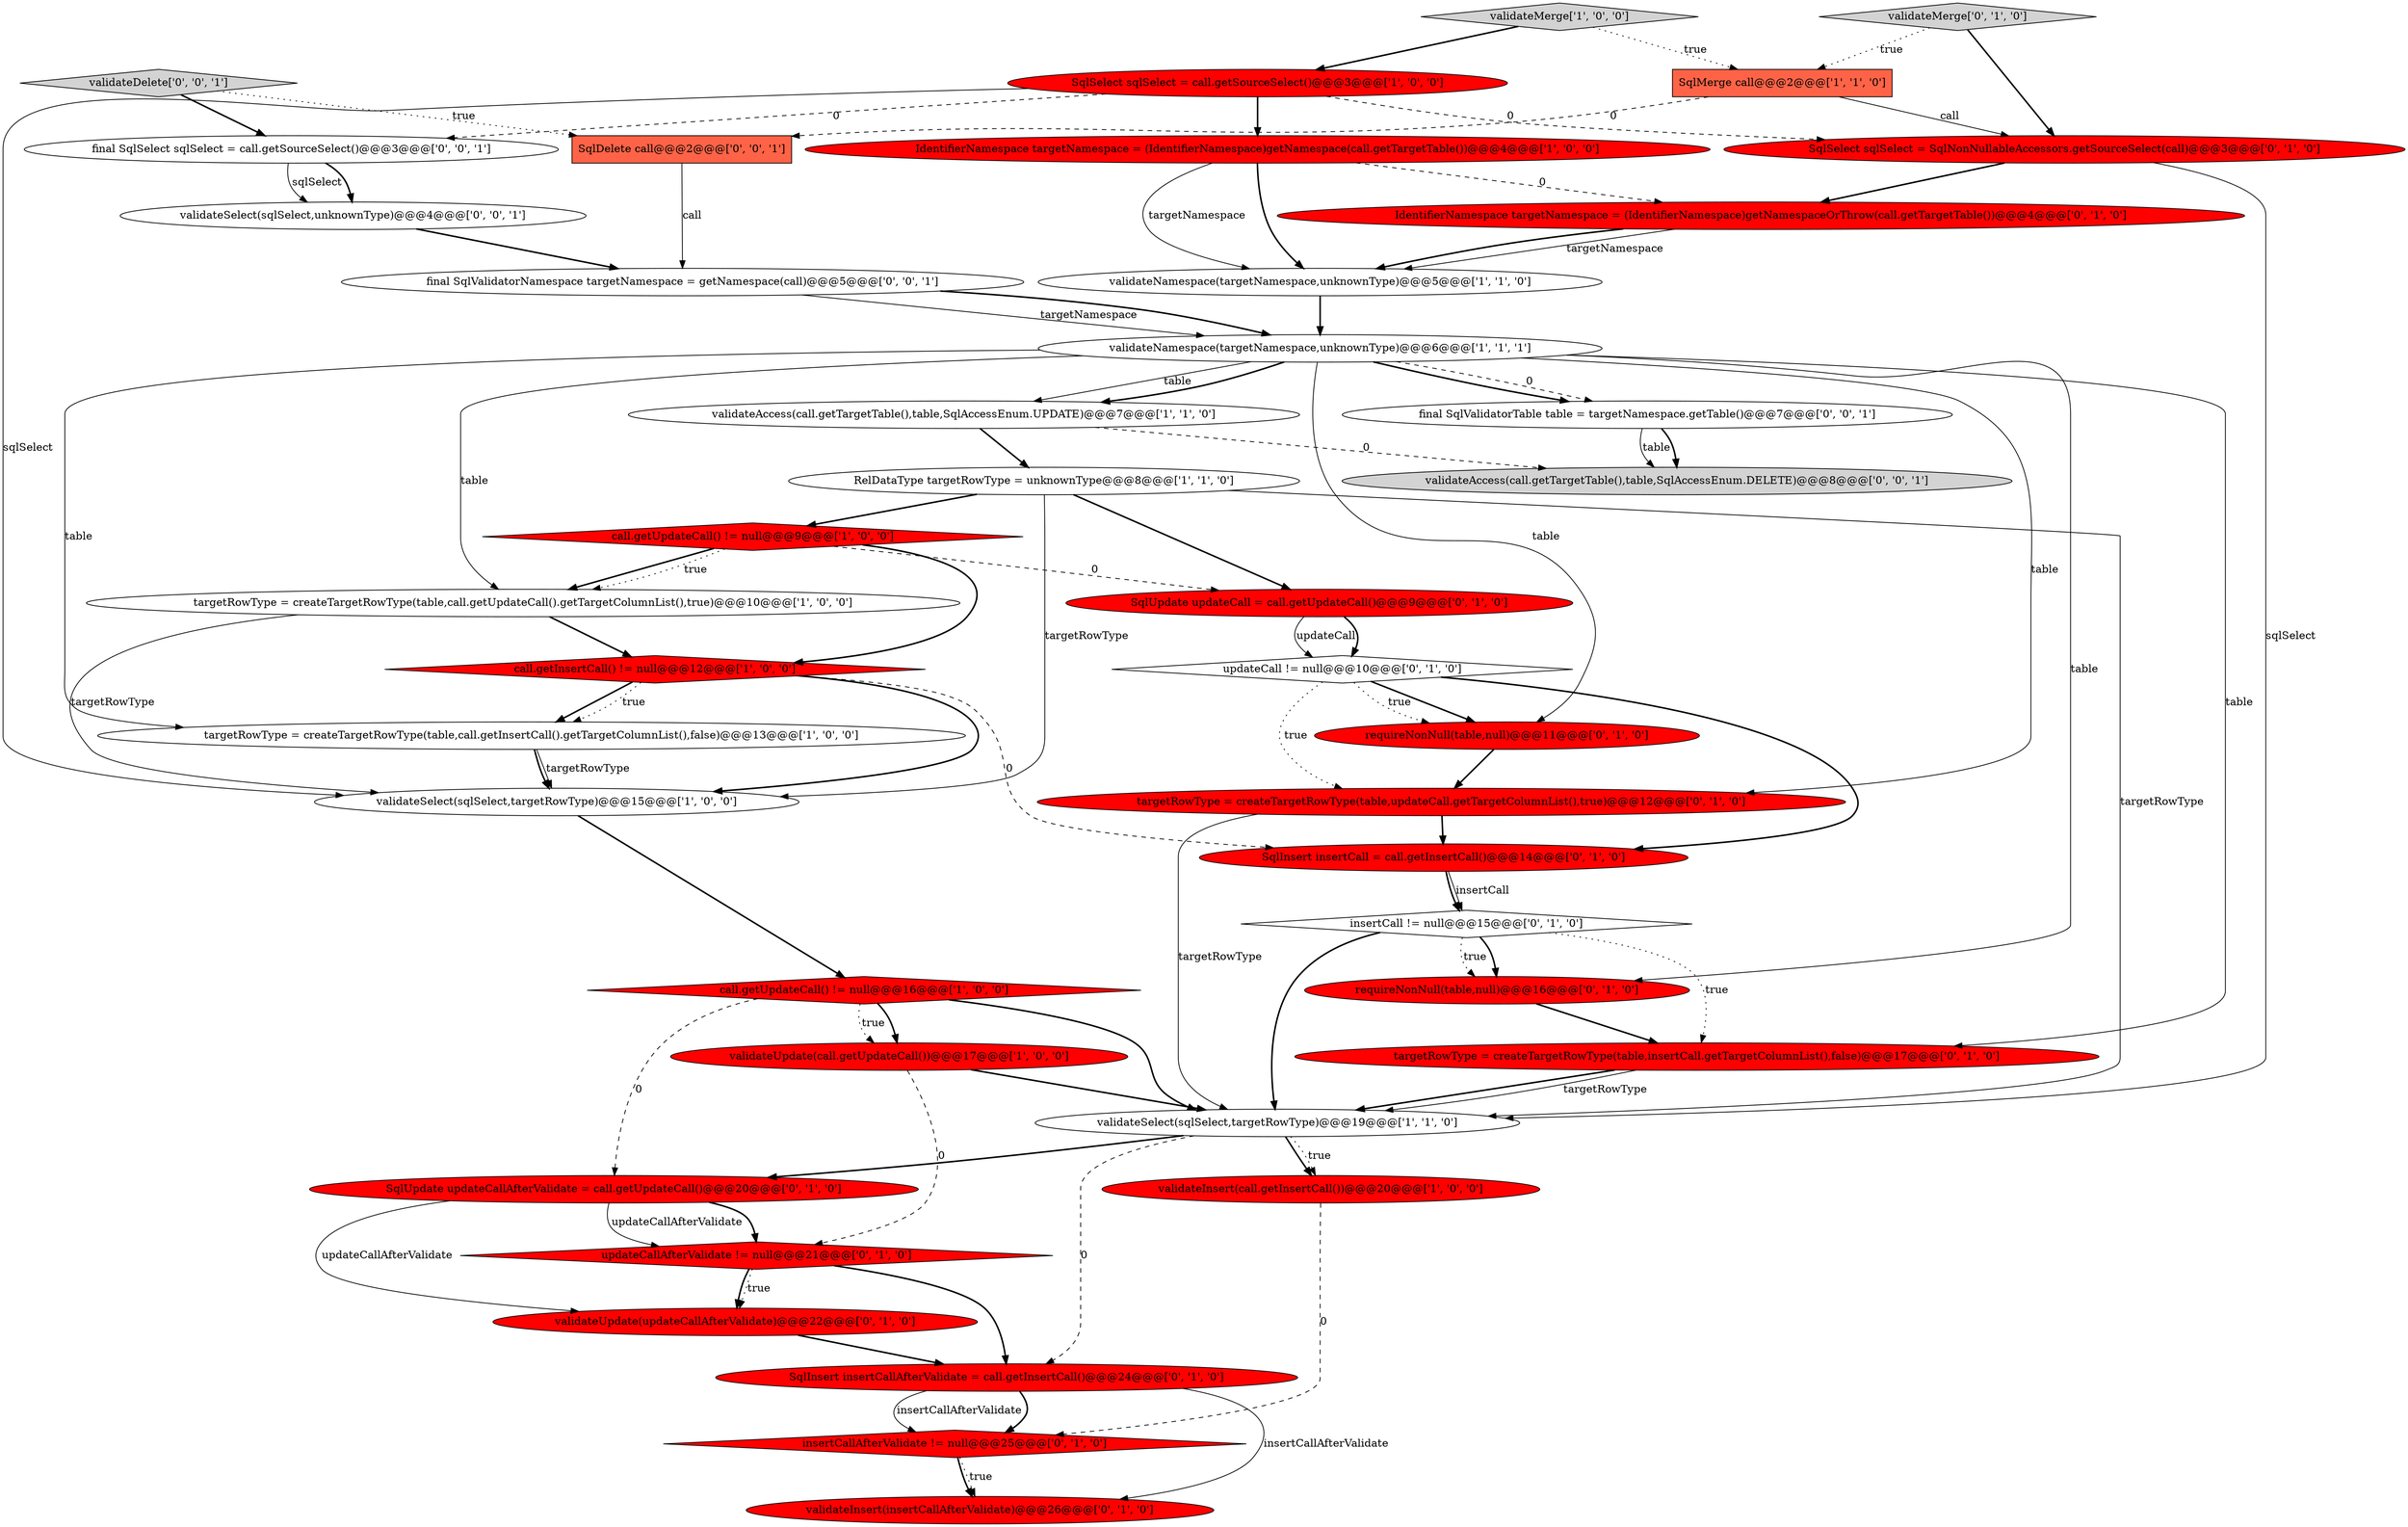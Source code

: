 digraph {
26 [style = filled, label = "validateUpdate(updateCallAfterValidate)@@@22@@@['0', '1', '0']", fillcolor = red, shape = ellipse image = "AAA1AAABBB2BBB"];
13 [style = filled, label = "validateAccess(call.getTargetTable(),table,SqlAccessEnum.UPDATE)@@@7@@@['1', '1', '0']", fillcolor = white, shape = ellipse image = "AAA0AAABBB1BBB"];
28 [style = filled, label = "requireNonNull(table,null)@@@11@@@['0', '1', '0']", fillcolor = red, shape = ellipse image = "AAA1AAABBB2BBB"];
33 [style = filled, label = "SqlSelect sqlSelect = SqlNonNullableAccessors.getSourceSelect(call)@@@3@@@['0', '1', '0']", fillcolor = red, shape = ellipse image = "AAA1AAABBB2BBB"];
3 [style = filled, label = "call.getUpdateCall() != null@@@16@@@['1', '0', '0']", fillcolor = red, shape = diamond image = "AAA1AAABBB1BBB"];
40 [style = filled, label = "final SqlValidatorTable table = targetNamespace.getTable()@@@7@@@['0', '0', '1']", fillcolor = white, shape = ellipse image = "AAA0AAABBB3BBB"];
10 [style = filled, label = "validateMerge['1', '0', '0']", fillcolor = lightgray, shape = diamond image = "AAA0AAABBB1BBB"];
8 [style = filled, label = "validateUpdate(call.getUpdateCall())@@@17@@@['1', '0', '0']", fillcolor = red, shape = ellipse image = "AAA1AAABBB1BBB"];
21 [style = filled, label = "validateMerge['0', '1', '0']", fillcolor = lightgray, shape = diamond image = "AAA0AAABBB2BBB"];
31 [style = filled, label = "SqlUpdate updateCall = call.getUpdateCall()@@@9@@@['0', '1', '0']", fillcolor = red, shape = ellipse image = "AAA1AAABBB2BBB"];
22 [style = filled, label = "updateCall != null@@@10@@@['0', '1', '0']", fillcolor = white, shape = diamond image = "AAA0AAABBB2BBB"];
15 [style = filled, label = "validateSelect(sqlSelect,targetRowType)@@@19@@@['1', '1', '0']", fillcolor = white, shape = ellipse image = "AAA0AAABBB1BBB"];
30 [style = filled, label = "validateInsert(insertCallAfterValidate)@@@26@@@['0', '1', '0']", fillcolor = red, shape = ellipse image = "AAA1AAABBB2BBB"];
14 [style = filled, label = "targetRowType = createTargetRowType(table,call.getInsertCall().getTargetColumnList(),false)@@@13@@@['1', '0', '0']", fillcolor = white, shape = ellipse image = "AAA0AAABBB1BBB"];
20 [style = filled, label = "SqlInsert insertCallAfterValidate = call.getInsertCall()@@@24@@@['0', '1', '0']", fillcolor = red, shape = ellipse image = "AAA1AAABBB2BBB"];
16 [style = filled, label = "call.getInsertCall() != null@@@12@@@['1', '0', '0']", fillcolor = red, shape = diamond image = "AAA1AAABBB1BBB"];
2 [style = filled, label = "validateNamespace(targetNamespace,unknownType)@@@6@@@['1', '1', '1']", fillcolor = white, shape = ellipse image = "AAA0AAABBB1BBB"];
24 [style = filled, label = "IdentifierNamespace targetNamespace = (IdentifierNamespace)getNamespaceOrThrow(call.getTargetTable())@@@4@@@['0', '1', '0']", fillcolor = red, shape = ellipse image = "AAA1AAABBB2BBB"];
34 [style = filled, label = "validateSelect(sqlSelect,unknownType)@@@4@@@['0', '0', '1']", fillcolor = white, shape = ellipse image = "AAA0AAABBB3BBB"];
5 [style = filled, label = "SqlMerge call@@@2@@@['1', '1', '0']", fillcolor = tomato, shape = box image = "AAA0AAABBB1BBB"];
6 [style = filled, label = "validateNamespace(targetNamespace,unknownType)@@@5@@@['1', '1', '0']", fillcolor = white, shape = ellipse image = "AAA0AAABBB1BBB"];
32 [style = filled, label = "SqlUpdate updateCallAfterValidate = call.getUpdateCall()@@@20@@@['0', '1', '0']", fillcolor = red, shape = ellipse image = "AAA1AAABBB2BBB"];
38 [style = filled, label = "final SqlSelect sqlSelect = call.getSourceSelect()@@@3@@@['0', '0', '1']", fillcolor = white, shape = ellipse image = "AAA0AAABBB3BBB"];
4 [style = filled, label = "RelDataType targetRowType = unknownType@@@8@@@['1', '1', '0']", fillcolor = white, shape = ellipse image = "AAA0AAABBB1BBB"];
9 [style = filled, label = "call.getUpdateCall() != null@@@9@@@['1', '0', '0']", fillcolor = red, shape = diamond image = "AAA1AAABBB1BBB"];
36 [style = filled, label = "validateDelete['0', '0', '1']", fillcolor = lightgray, shape = diamond image = "AAA0AAABBB3BBB"];
29 [style = filled, label = "insertCall != null@@@15@@@['0', '1', '0']", fillcolor = white, shape = diamond image = "AAA0AAABBB2BBB"];
18 [style = filled, label = "SqlInsert insertCall = call.getInsertCall()@@@14@@@['0', '1', '0']", fillcolor = red, shape = ellipse image = "AAA1AAABBB2BBB"];
11 [style = filled, label = "validateSelect(sqlSelect,targetRowType)@@@15@@@['1', '0', '0']", fillcolor = white, shape = ellipse image = "AAA0AAABBB1BBB"];
23 [style = filled, label = "insertCallAfterValidate != null@@@25@@@['0', '1', '0']", fillcolor = red, shape = diamond image = "AAA1AAABBB2BBB"];
19 [style = filled, label = "updateCallAfterValidate != null@@@21@@@['0', '1', '0']", fillcolor = red, shape = diamond image = "AAA1AAABBB2BBB"];
39 [style = filled, label = "validateAccess(call.getTargetTable(),table,SqlAccessEnum.DELETE)@@@8@@@['0', '0', '1']", fillcolor = lightgray, shape = ellipse image = "AAA0AAABBB3BBB"];
1 [style = filled, label = "IdentifierNamespace targetNamespace = (IdentifierNamespace)getNamespace(call.getTargetTable())@@@4@@@['1', '0', '0']", fillcolor = red, shape = ellipse image = "AAA1AAABBB1BBB"];
25 [style = filled, label = "targetRowType = createTargetRowType(table,updateCall.getTargetColumnList(),true)@@@12@@@['0', '1', '0']", fillcolor = red, shape = ellipse image = "AAA1AAABBB2BBB"];
12 [style = filled, label = "SqlSelect sqlSelect = call.getSourceSelect()@@@3@@@['1', '0', '0']", fillcolor = red, shape = ellipse image = "AAA1AAABBB1BBB"];
7 [style = filled, label = "targetRowType = createTargetRowType(table,call.getUpdateCall().getTargetColumnList(),true)@@@10@@@['1', '0', '0']", fillcolor = white, shape = ellipse image = "AAA0AAABBB1BBB"];
35 [style = filled, label = "final SqlValidatorNamespace targetNamespace = getNamespace(call)@@@5@@@['0', '0', '1']", fillcolor = white, shape = ellipse image = "AAA0AAABBB3BBB"];
37 [style = filled, label = "SqlDelete call@@@2@@@['0', '0', '1']", fillcolor = tomato, shape = box image = "AAA0AAABBB3BBB"];
17 [style = filled, label = "targetRowType = createTargetRowType(table,insertCall.getTargetColumnList(),false)@@@17@@@['0', '1', '0']", fillcolor = red, shape = ellipse image = "AAA1AAABBB2BBB"];
27 [style = filled, label = "requireNonNull(table,null)@@@16@@@['0', '1', '0']", fillcolor = red, shape = ellipse image = "AAA1AAABBB2BBB"];
0 [style = filled, label = "validateInsert(call.getInsertCall())@@@20@@@['1', '0', '0']", fillcolor = red, shape = ellipse image = "AAA1AAABBB1BBB"];
12->38 [style = dashed, label="0"];
29->15 [style = bold, label=""];
9->7 [style = bold, label=""];
14->11 [style = solid, label="targetRowType"];
35->2 [style = solid, label="targetNamespace"];
37->35 [style = solid, label="call"];
9->16 [style = bold, label=""];
33->15 [style = solid, label="sqlSelect"];
7->11 [style = solid, label="targetRowType"];
10->12 [style = bold, label=""];
15->0 [style = bold, label=""];
7->16 [style = bold, label=""];
5->33 [style = solid, label="call"];
27->17 [style = bold, label=""];
28->25 [style = bold, label=""];
16->14 [style = bold, label=""];
31->22 [style = solid, label="updateCall"];
2->27 [style = solid, label="table"];
14->11 [style = bold, label=""];
21->5 [style = dotted, label="true"];
32->26 [style = solid, label="updateCallAfterValidate"];
12->11 [style = solid, label="sqlSelect"];
23->30 [style = bold, label=""];
2->7 [style = solid, label="table"];
4->15 [style = solid, label="targetRowType"];
18->29 [style = solid, label="insertCall"];
19->20 [style = bold, label=""];
0->23 [style = dashed, label="0"];
12->1 [style = bold, label=""];
24->6 [style = solid, label="targetNamespace"];
6->2 [style = bold, label=""];
29->27 [style = bold, label=""];
22->18 [style = bold, label=""];
20->30 [style = solid, label="insertCallAfterValidate"];
9->31 [style = dashed, label="0"];
20->23 [style = bold, label=""];
1->24 [style = dashed, label="0"];
19->26 [style = bold, label=""];
16->14 [style = dotted, label="true"];
17->15 [style = bold, label=""];
38->34 [style = solid, label="sqlSelect"];
34->35 [style = bold, label=""];
3->32 [style = dashed, label="0"];
2->13 [style = solid, label="table"];
26->20 [style = bold, label=""];
5->37 [style = dashed, label="0"];
19->26 [style = dotted, label="true"];
4->9 [style = bold, label=""];
29->17 [style = dotted, label="true"];
15->20 [style = dashed, label="0"];
12->33 [style = dashed, label="0"];
8->15 [style = bold, label=""];
22->25 [style = dotted, label="true"];
35->2 [style = bold, label=""];
25->18 [style = bold, label=""];
22->28 [style = bold, label=""];
32->19 [style = bold, label=""];
15->0 [style = dotted, label="true"];
36->37 [style = dotted, label="true"];
40->39 [style = solid, label="table"];
1->6 [style = solid, label="targetNamespace"];
13->39 [style = dashed, label="0"];
4->31 [style = bold, label=""];
1->6 [style = bold, label=""];
40->39 [style = bold, label=""];
32->19 [style = solid, label="updateCallAfterValidate"];
11->3 [style = bold, label=""];
33->24 [style = bold, label=""];
3->8 [style = bold, label=""];
2->17 [style = solid, label="table"];
38->34 [style = bold, label=""];
9->7 [style = dotted, label="true"];
25->15 [style = solid, label="targetRowType"];
17->15 [style = solid, label="targetRowType"];
8->19 [style = dashed, label="0"];
16->11 [style = bold, label=""];
31->22 [style = bold, label=""];
29->27 [style = dotted, label="true"];
21->33 [style = bold, label=""];
22->28 [style = dotted, label="true"];
23->30 [style = dotted, label="true"];
20->23 [style = solid, label="insertCallAfterValidate"];
3->15 [style = bold, label=""];
2->40 [style = bold, label=""];
16->18 [style = dashed, label="0"];
10->5 [style = dotted, label="true"];
2->25 [style = solid, label="table"];
2->13 [style = bold, label=""];
2->28 [style = solid, label="table"];
18->29 [style = bold, label=""];
4->11 [style = solid, label="targetRowType"];
36->38 [style = bold, label=""];
2->40 [style = dashed, label="0"];
24->6 [style = bold, label=""];
15->32 [style = bold, label=""];
3->8 [style = dotted, label="true"];
13->4 [style = bold, label=""];
2->14 [style = solid, label="table"];
}

